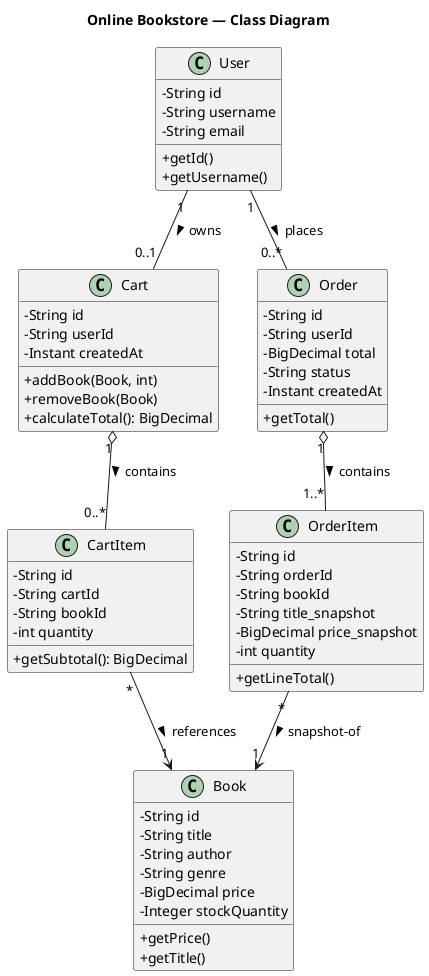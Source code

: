 @startuml Class Diagram - Online Bookstore

' Title
title Online Bookstore — Class Diagram

' Skin
skinparam classAttributeIconSize 0

' Classes
class User {
  - String id
  - String username
  - String email
  + getId()
  + getUsername()
}

class Cart {
  - String id
  - String userId
  - Instant createdAt
  + addBook(Book, int)
  + removeBook(Book)
  + calculateTotal(): BigDecimal
}

class CartItem {
  - String id
  - String cartId
  - String bookId
  - int quantity
  + getSubtotal(): BigDecimal
}

class Book {
  - String id
  - String title
  - String author
  - String genre
  - BigDecimal price
  - Integer stockQuantity
  + getPrice()
  + getTitle()
}

class Order {
  - String id
  - String userId
  - BigDecimal total
  - String status
  - Instant createdAt
  + getTotal()
}

class OrderItem {
  - String id
  - String orderId
  - String bookId
  - String title_snapshot
  - BigDecimal price_snapshot
  - int quantity
  + getLineTotal()
}

' Associations / multiplicities
User "1" -- "0..1" Cart : owns >
Cart "1" o-- "0..*" CartItem : contains >
CartItem "*" --> "1" Book : references >
User "1" -- "0..*" Order : places >
Order "1" o-- "1..*" OrderItem : contains >
OrderItem "*" --> "1" Book : snapshot-of >

@enduml